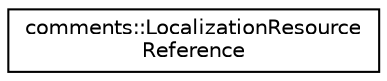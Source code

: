 digraph "Graphical Class Hierarchy"
{
 // LATEX_PDF_SIZE
  edge [fontname="Helvetica",fontsize="10",labelfontname="Helvetica",labelfontsize="10"];
  node [fontname="Helvetica",fontsize="10",shape=record];
  rankdir="LR";
  Node0 [label="comments::LocalizationResource\lReference",height=0.2,width=0.4,color="black", fillcolor="white", style="filled",URL="$classcomments_1_1_localization_resource_reference.html",tooltip="The LocalizationResourceReference class An .admx implementation of the PolicyDefinitionResources...."];
}
